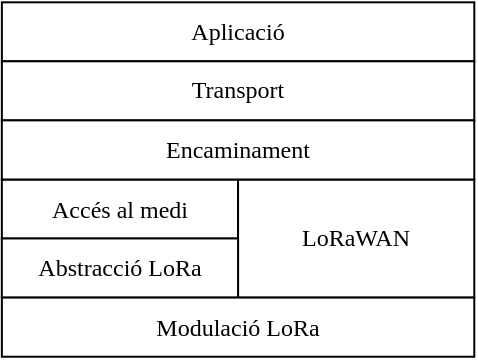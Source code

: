 <mxfile version="26.2.2">
  <diagram name="Page-1" id="g16hq8ZeH8TeaPlCU7o7">
    <mxGraphModel dx="478" dy="322" grid="1" gridSize="9.842" guides="1" tooltips="1" connect="1" arrows="1" fold="1" page="1" pageScale="1" pageWidth="827" pageHeight="1169" math="0" shadow="0">
      <root>
        <mxCell id="0" />
        <mxCell id="1" parent="0" />
        <mxCell id="xKrB0nxLNKHjkaHpamlU-7" value="Aplicació" style="rounded=0;whiteSpace=wrap;html=1;fontFamily=Computer Modern;" parent="1" vertex="1">
          <mxGeometry x="255.94" y="177.16" width="236.22" height="29.49" as="geometry" />
        </mxCell>
        <mxCell id="xKrB0nxLNKHjkaHpamlU-8" value="Transport" style="rounded=0;whiteSpace=wrap;html=1;fontFamily=Computer Modern;" parent="1" vertex="1">
          <mxGeometry x="255.93" y="206.65" width="236.22" height="29.57" as="geometry" />
        </mxCell>
        <mxCell id="xKrB0nxLNKHjkaHpamlU-9" value="Accés al medi" style="rounded=0;whiteSpace=wrap;html=1;fontFamily=Computer Modern;" parent="1" vertex="1">
          <mxGeometry x="255.92" y="265.75" width="118.11" height="29.57" as="geometry" />
        </mxCell>
        <mxCell id="xKrB0nxLNKHjkaHpamlU-10" value="LoRaWAN" style="rounded=0;whiteSpace=wrap;html=1;fontFamily=Computer Modern;" parent="1" vertex="1">
          <mxGeometry x="374.03" y="265.75" width="118.11" height="59.05" as="geometry" />
        </mxCell>
        <mxCell id="xKrB0nxLNKHjkaHpamlU-11" value="Abstracció LoRa" style="rounded=0;whiteSpace=wrap;html=1;fontFamily=Computer Modern;" parent="1" vertex="1">
          <mxGeometry x="255.913" y="295.232" width="118.11" height="29.57" as="geometry" />
        </mxCell>
        <mxCell id="xKrB0nxLNKHjkaHpamlU-12" value="Modulació LoRa" style="rounded=0;whiteSpace=wrap;html=1;fontFamily=Computer Modern;" parent="1" vertex="1">
          <mxGeometry x="255.93" y="324.8" width="236.21" height="29.57" as="geometry" />
        </mxCell>
        <mxCell id="_Tv5l4MoMukEG8_UphLW-1" value="Encaminament" style="rounded=0;whiteSpace=wrap;html=1;fontFamily=Computer Modern;" vertex="1" parent="1">
          <mxGeometry x="255.913" y="236.183" width="236.22" height="29.57" as="geometry" />
        </mxCell>
      </root>
    </mxGraphModel>
  </diagram>
</mxfile>
